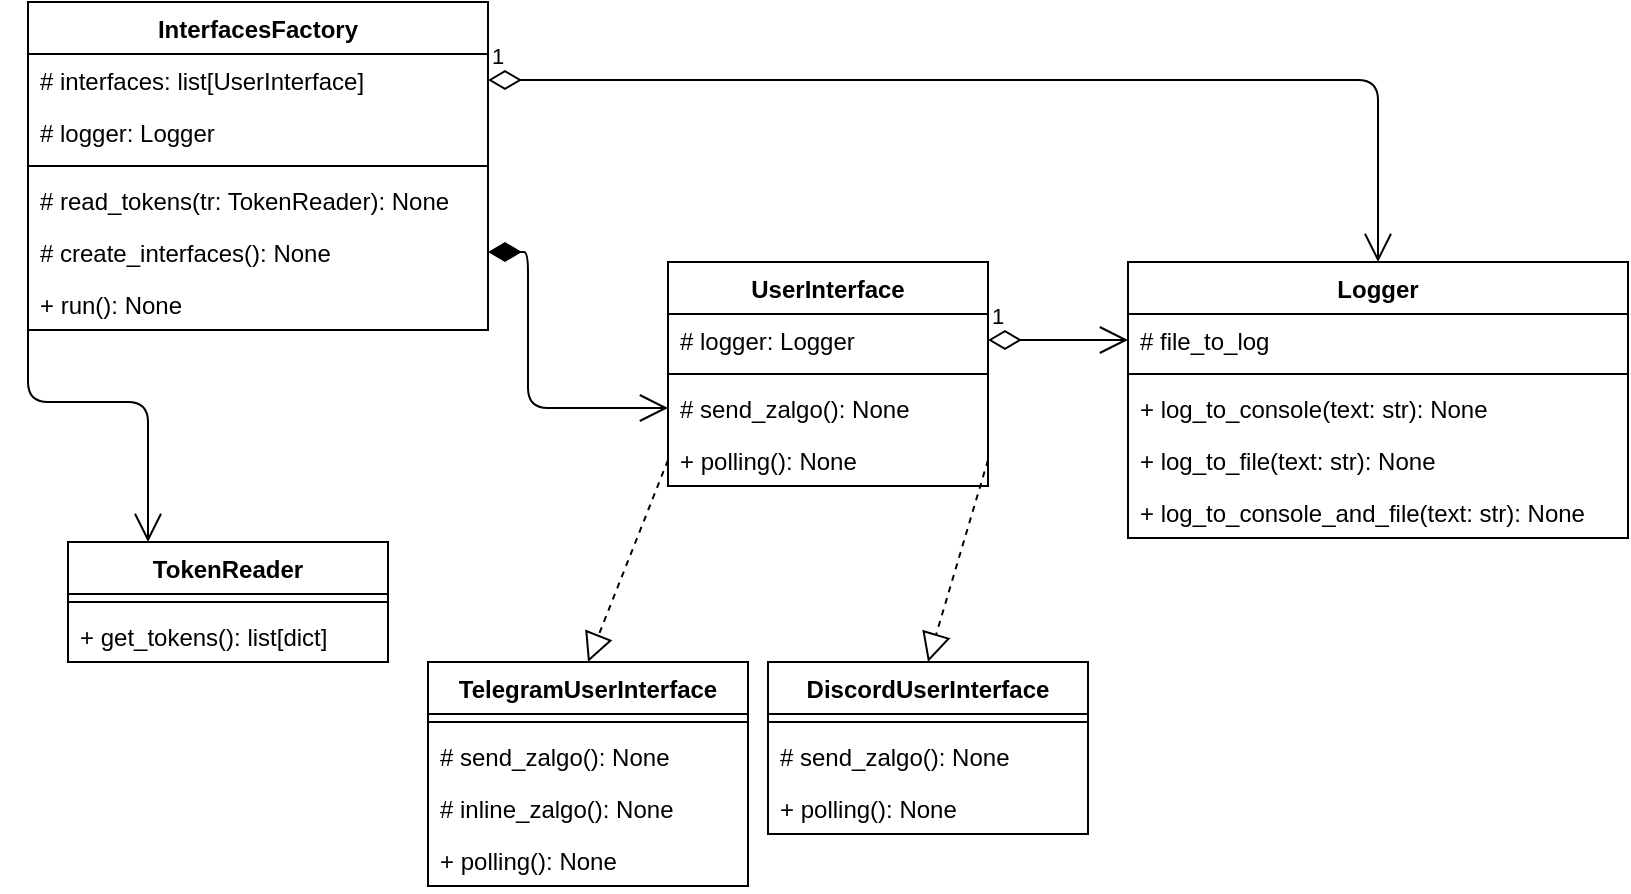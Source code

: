 <mxfile version="14.1.8" type="device"><diagram id="fExPgN6RVzmich3zbcZJ" name="Page-1"><mxGraphModel dx="1679" dy="494" grid="1" gridSize="10" guides="1" tooltips="1" connect="1" arrows="1" fold="1" page="1" pageScale="1" pageWidth="827" pageHeight="1169" math="0" shadow="0"><root><mxCell id="0"/><mxCell id="1" parent="0"/><mxCell id="buNC1WeMXxvaccCl2AmE-1" value="InterfacesFactory" style="swimlane;fontStyle=1;align=center;verticalAlign=top;childLayout=stackLayout;horizontal=1;startSize=26;horizontalStack=0;resizeParent=1;resizeParentMax=0;resizeLast=0;collapsible=1;marginBottom=0;" vertex="1" parent="1"><mxGeometry x="-40" y="100" width="230" height="164" as="geometry"/></mxCell><mxCell id="buNC1WeMXxvaccCl2AmE-2" value="# interfaces: list[UserInterface]" style="text;strokeColor=none;fillColor=none;align=left;verticalAlign=top;spacingLeft=4;spacingRight=4;overflow=hidden;rotatable=0;points=[[0,0.5],[1,0.5]];portConstraint=eastwest;" vertex="1" parent="buNC1WeMXxvaccCl2AmE-1"><mxGeometry y="26" width="230" height="26" as="geometry"/></mxCell><mxCell id="buNC1WeMXxvaccCl2AmE-36" value="# logger: Logger" style="text;strokeColor=none;fillColor=none;align=left;verticalAlign=top;spacingLeft=4;spacingRight=4;overflow=hidden;rotatable=0;points=[[0,0.5],[1,0.5]];portConstraint=eastwest;" vertex="1" parent="buNC1WeMXxvaccCl2AmE-1"><mxGeometry y="52" width="230" height="26" as="geometry"/></mxCell><mxCell id="buNC1WeMXxvaccCl2AmE-3" value="" style="line;strokeWidth=1;fillColor=none;align=left;verticalAlign=middle;spacingTop=-1;spacingLeft=3;spacingRight=3;rotatable=0;labelPosition=right;points=[];portConstraint=eastwest;" vertex="1" parent="buNC1WeMXxvaccCl2AmE-1"><mxGeometry y="78" width="230" height="8" as="geometry"/></mxCell><mxCell id="buNC1WeMXxvaccCl2AmE-4" value="# read_tokens(tr: TokenReader): None" style="text;strokeColor=none;fillColor=none;align=left;verticalAlign=top;spacingLeft=4;spacingRight=4;overflow=hidden;rotatable=0;points=[[0,0.5],[1,0.5]];portConstraint=eastwest;" vertex="1" parent="buNC1WeMXxvaccCl2AmE-1"><mxGeometry y="86" width="230" height="26" as="geometry"/></mxCell><mxCell id="buNC1WeMXxvaccCl2AmE-40" value="# create_interfaces(): None" style="text;strokeColor=none;fillColor=none;align=left;verticalAlign=top;spacingLeft=4;spacingRight=4;overflow=hidden;rotatable=0;points=[[0,0.5],[1,0.5]];portConstraint=eastwest;" vertex="1" parent="buNC1WeMXxvaccCl2AmE-1"><mxGeometry y="112" width="230" height="26" as="geometry"/></mxCell><mxCell id="buNC1WeMXxvaccCl2AmE-46" value="+ run(): None" style="text;strokeColor=none;fillColor=none;align=left;verticalAlign=top;spacingLeft=4;spacingRight=4;overflow=hidden;rotatable=0;points=[[0,0.5],[1,0.5]];portConstraint=eastwest;" vertex="1" parent="buNC1WeMXxvaccCl2AmE-1"><mxGeometry y="138" width="230" height="26" as="geometry"/></mxCell><mxCell id="buNC1WeMXxvaccCl2AmE-5" value="UserInterface" style="swimlane;fontStyle=1;align=center;verticalAlign=top;childLayout=stackLayout;horizontal=1;startSize=26;horizontalStack=0;resizeParent=1;resizeParentMax=0;resizeLast=0;collapsible=1;marginBottom=0;" vertex="1" parent="1"><mxGeometry x="280" y="230" width="160" height="112" as="geometry"/></mxCell><mxCell id="buNC1WeMXxvaccCl2AmE-37" value="# logger: Logger" style="text;strokeColor=none;fillColor=none;align=left;verticalAlign=top;spacingLeft=4;spacingRight=4;overflow=hidden;rotatable=0;points=[[0,0.5],[1,0.5]];portConstraint=eastwest;" vertex="1" parent="buNC1WeMXxvaccCl2AmE-5"><mxGeometry y="26" width="160" height="26" as="geometry"/></mxCell><mxCell id="buNC1WeMXxvaccCl2AmE-7" value="" style="line;strokeWidth=1;fillColor=none;align=left;verticalAlign=middle;spacingTop=-1;spacingLeft=3;spacingRight=3;rotatable=0;labelPosition=right;points=[];portConstraint=eastwest;" vertex="1" parent="buNC1WeMXxvaccCl2AmE-5"><mxGeometry y="52" width="160" height="8" as="geometry"/></mxCell><mxCell id="buNC1WeMXxvaccCl2AmE-8" value="# send_zalgo(): None" style="text;strokeColor=none;fillColor=none;align=left;verticalAlign=top;spacingLeft=4;spacingRight=4;overflow=hidden;rotatable=0;points=[[0,0.5],[1,0.5]];portConstraint=eastwest;" vertex="1" parent="buNC1WeMXxvaccCl2AmE-5"><mxGeometry y="60" width="160" height="26" as="geometry"/></mxCell><mxCell id="buNC1WeMXxvaccCl2AmE-42" value="+ polling(): None" style="text;strokeColor=none;fillColor=none;align=left;verticalAlign=top;spacingLeft=4;spacingRight=4;overflow=hidden;rotatable=0;points=[[0,0.5],[1,0.5]];portConstraint=eastwest;" vertex="1" parent="buNC1WeMXxvaccCl2AmE-5"><mxGeometry y="86" width="160" height="26" as="geometry"/></mxCell><mxCell id="buNC1WeMXxvaccCl2AmE-9" value="TelegramUserInterface" style="swimlane;fontStyle=1;align=center;verticalAlign=top;childLayout=stackLayout;horizontal=1;startSize=26;horizontalStack=0;resizeParent=1;resizeParentMax=0;resizeLast=0;collapsible=1;marginBottom=0;" vertex="1" parent="1"><mxGeometry x="160" y="430" width="160" height="112" as="geometry"/></mxCell><mxCell id="buNC1WeMXxvaccCl2AmE-11" value="" style="line;strokeWidth=1;fillColor=none;align=left;verticalAlign=middle;spacingTop=-1;spacingLeft=3;spacingRight=3;rotatable=0;labelPosition=right;points=[];portConstraint=eastwest;" vertex="1" parent="buNC1WeMXxvaccCl2AmE-9"><mxGeometry y="26" width="160" height="8" as="geometry"/></mxCell><mxCell id="buNC1WeMXxvaccCl2AmE-12" value="# send_zalgo(): None" style="text;strokeColor=none;fillColor=none;align=left;verticalAlign=top;spacingLeft=4;spacingRight=4;overflow=hidden;rotatable=0;points=[[0,0.5],[1,0.5]];portConstraint=eastwest;" vertex="1" parent="buNC1WeMXxvaccCl2AmE-9"><mxGeometry y="34" width="160" height="26" as="geometry"/></mxCell><mxCell id="buNC1WeMXxvaccCl2AmE-17" value="# inline_zalgo(): None" style="text;strokeColor=none;fillColor=none;align=left;verticalAlign=top;spacingLeft=4;spacingRight=4;overflow=hidden;rotatable=0;points=[[0,0.5],[1,0.5]];portConstraint=eastwest;" vertex="1" parent="buNC1WeMXxvaccCl2AmE-9"><mxGeometry y="60" width="160" height="26" as="geometry"/></mxCell><mxCell id="buNC1WeMXxvaccCl2AmE-44" value="+ polling(): None" style="text;strokeColor=none;fillColor=none;align=left;verticalAlign=top;spacingLeft=4;spacingRight=4;overflow=hidden;rotatable=0;points=[[0,0.5],[1,0.5]];portConstraint=eastwest;" vertex="1" parent="buNC1WeMXxvaccCl2AmE-9"><mxGeometry y="86" width="160" height="26" as="geometry"/></mxCell><mxCell id="buNC1WeMXxvaccCl2AmE-13" value="DiscordUserInterface" style="swimlane;fontStyle=1;align=center;verticalAlign=top;childLayout=stackLayout;horizontal=1;startSize=26;horizontalStack=0;resizeParent=1;resizeParentMax=0;resizeLast=0;collapsible=1;marginBottom=0;" vertex="1" parent="1"><mxGeometry x="330" y="430" width="160" height="86" as="geometry"/></mxCell><mxCell id="buNC1WeMXxvaccCl2AmE-15" value="" style="line;strokeWidth=1;fillColor=none;align=left;verticalAlign=middle;spacingTop=-1;spacingLeft=3;spacingRight=3;rotatable=0;labelPosition=right;points=[];portConstraint=eastwest;" vertex="1" parent="buNC1WeMXxvaccCl2AmE-13"><mxGeometry y="26" width="160" height="8" as="geometry"/></mxCell><mxCell id="buNC1WeMXxvaccCl2AmE-16" value="# send_zalgo(): None" style="text;strokeColor=none;fillColor=none;align=left;verticalAlign=top;spacingLeft=4;spacingRight=4;overflow=hidden;rotatable=0;points=[[0,0.5],[1,0.5]];portConstraint=eastwest;" vertex="1" parent="buNC1WeMXxvaccCl2AmE-13"><mxGeometry y="34" width="160" height="26" as="geometry"/></mxCell><mxCell id="buNC1WeMXxvaccCl2AmE-45" value="+ polling(): None" style="text;strokeColor=none;fillColor=none;align=left;verticalAlign=top;spacingLeft=4;spacingRight=4;overflow=hidden;rotatable=0;points=[[0,0.5],[1,0.5]];portConstraint=eastwest;" vertex="1" parent="buNC1WeMXxvaccCl2AmE-13"><mxGeometry y="60" width="160" height="26" as="geometry"/></mxCell><mxCell id="buNC1WeMXxvaccCl2AmE-21" value="Logger" style="swimlane;fontStyle=1;align=center;verticalAlign=top;childLayout=stackLayout;horizontal=1;startSize=26;horizontalStack=0;resizeParent=1;resizeParentMax=0;resizeLast=0;collapsible=1;marginBottom=0;" vertex="1" parent="1"><mxGeometry x="510" y="230" width="250" height="138" as="geometry"/></mxCell><mxCell id="buNC1WeMXxvaccCl2AmE-22" value="# file_to_log" style="text;strokeColor=none;fillColor=none;align=left;verticalAlign=top;spacingLeft=4;spacingRight=4;overflow=hidden;rotatable=0;points=[[0,0.5],[1,0.5]];portConstraint=eastwest;" vertex="1" parent="buNC1WeMXxvaccCl2AmE-21"><mxGeometry y="26" width="250" height="26" as="geometry"/></mxCell><mxCell id="buNC1WeMXxvaccCl2AmE-23" value="" style="line;strokeWidth=1;fillColor=none;align=left;verticalAlign=middle;spacingTop=-1;spacingLeft=3;spacingRight=3;rotatable=0;labelPosition=right;points=[];portConstraint=eastwest;" vertex="1" parent="buNC1WeMXxvaccCl2AmE-21"><mxGeometry y="52" width="250" height="8" as="geometry"/></mxCell><mxCell id="buNC1WeMXxvaccCl2AmE-24" value="+ log_to_console(text: str): None" style="text;strokeColor=none;fillColor=none;align=left;verticalAlign=top;spacingLeft=4;spacingRight=4;overflow=hidden;rotatable=0;points=[[0,0.5],[1,0.5]];portConstraint=eastwest;" vertex="1" parent="buNC1WeMXxvaccCl2AmE-21"><mxGeometry y="60" width="250" height="26" as="geometry"/></mxCell><mxCell id="buNC1WeMXxvaccCl2AmE-25" value="+ log_to_file(text: str): None" style="text;strokeColor=none;fillColor=none;align=left;verticalAlign=top;spacingLeft=4;spacingRight=4;overflow=hidden;rotatable=0;points=[[0,0.5],[1,0.5]];portConstraint=eastwest;" vertex="1" parent="buNC1WeMXxvaccCl2AmE-21"><mxGeometry y="86" width="250" height="26" as="geometry"/></mxCell><mxCell id="buNC1WeMXxvaccCl2AmE-33" value="+ log_to_console_and_file(text: str): None" style="text;strokeColor=none;fillColor=none;align=left;verticalAlign=top;spacingLeft=4;spacingRight=4;overflow=hidden;rotatable=0;points=[[0,0.5],[1,0.5]];portConstraint=eastwest;" vertex="1" parent="buNC1WeMXxvaccCl2AmE-21"><mxGeometry y="112" width="250" height="26" as="geometry"/></mxCell><mxCell id="buNC1WeMXxvaccCl2AmE-26" value="TokenReader" style="swimlane;fontStyle=1;align=center;verticalAlign=top;childLayout=stackLayout;horizontal=1;startSize=26;horizontalStack=0;resizeParent=1;resizeParentMax=0;resizeLast=0;collapsible=1;marginBottom=0;" vertex="1" parent="1"><mxGeometry x="-20" y="370" width="160" height="60" as="geometry"/></mxCell><mxCell id="buNC1WeMXxvaccCl2AmE-28" value="" style="line;strokeWidth=1;fillColor=none;align=left;verticalAlign=middle;spacingTop=-1;spacingLeft=3;spacingRight=3;rotatable=0;labelPosition=right;points=[];portConstraint=eastwest;" vertex="1" parent="buNC1WeMXxvaccCl2AmE-26"><mxGeometry y="26" width="160" height="8" as="geometry"/></mxCell><mxCell id="buNC1WeMXxvaccCl2AmE-29" value="+ get_tokens(): list[dict]" style="text;strokeColor=none;fillColor=none;align=left;verticalAlign=top;spacingLeft=4;spacingRight=4;overflow=hidden;rotatable=0;points=[[0,0.5],[1,0.5]];portConstraint=eastwest;" vertex="1" parent="buNC1WeMXxvaccCl2AmE-26"><mxGeometry y="34" width="160" height="26" as="geometry"/></mxCell><mxCell id="buNC1WeMXxvaccCl2AmE-30" value="" style="endArrow=block;dashed=1;endFill=0;endSize=12;html=1;entryX=0.5;entryY=0;entryDx=0;entryDy=0;exitX=0;exitY=0.5;exitDx=0;exitDy=0;" edge="1" parent="1" source="buNC1WeMXxvaccCl2AmE-42" target="buNC1WeMXxvaccCl2AmE-9"><mxGeometry width="160" relative="1" as="geometry"><mxPoint x="360" y="360" as="sourcePoint"/><mxPoint x="410" y="360" as="targetPoint"/><Array as="points"/></mxGeometry></mxCell><mxCell id="buNC1WeMXxvaccCl2AmE-32" value="" style="endArrow=open;html=1;endSize=12;startArrow=diamondThin;startSize=14;startFill=1;edgeStyle=orthogonalEdgeStyle;align=left;verticalAlign=bottom;entryX=0;entryY=0.5;entryDx=0;entryDy=0;exitX=1;exitY=0.5;exitDx=0;exitDy=0;" edge="1" parent="1" source="buNC1WeMXxvaccCl2AmE-40" target="buNC1WeMXxvaccCl2AmE-8"><mxGeometry x="0.203" y="53" relative="1" as="geometry"><mxPoint x="190" y="320" as="sourcePoint"/><mxPoint x="200" y="340" as="targetPoint"/><Array as="points"><mxPoint x="210" y="225"/><mxPoint x="210" y="303"/></Array><mxPoint as="offset"/></mxGeometry></mxCell><mxCell id="buNC1WeMXxvaccCl2AmE-34" value="" style="endArrow=open;endFill=1;endSize=12;html=1;entryX=0.25;entryY=0;entryDx=0;entryDy=0;exitX=0;exitY=0.5;exitDx=0;exitDy=0;" edge="1" parent="1" source="buNC1WeMXxvaccCl2AmE-40" target="buNC1WeMXxvaccCl2AmE-26"><mxGeometry width="160" relative="1" as="geometry"><mxPoint x="70" y="260" as="sourcePoint"/><mxPoint x="190" y="350" as="targetPoint"/><Array as="points"><mxPoint x="-40" y="300"/><mxPoint x="20" y="300"/></Array></mxGeometry></mxCell><mxCell id="buNC1WeMXxvaccCl2AmE-38" value="1" style="endArrow=open;html=1;endSize=12;startArrow=diamondThin;startSize=14;startFill=0;edgeStyle=orthogonalEdgeStyle;align=left;verticalAlign=bottom;exitX=1;exitY=0.5;exitDx=0;exitDy=0;entryX=0;entryY=0.5;entryDx=0;entryDy=0;" edge="1" parent="1" source="buNC1WeMXxvaccCl2AmE-37" target="buNC1WeMXxvaccCl2AmE-22"><mxGeometry x="-1" y="3" relative="1" as="geometry"><mxPoint x="460" y="180" as="sourcePoint"/><mxPoint x="490" y="320" as="targetPoint"/></mxGeometry></mxCell><mxCell id="buNC1WeMXxvaccCl2AmE-39" value="1" style="endArrow=open;html=1;endSize=12;startArrow=diamondThin;startSize=14;startFill=0;edgeStyle=orthogonalEdgeStyle;align=left;verticalAlign=bottom;exitX=1;exitY=0.5;exitDx=0;exitDy=0;entryX=0.5;entryY=0;entryDx=0;entryDy=0;" edge="1" parent="1" source="buNC1WeMXxvaccCl2AmE-2" target="buNC1WeMXxvaccCl2AmE-21"><mxGeometry x="-1" y="3" relative="1" as="geometry"><mxPoint x="290" y="140" as="sourcePoint"/><mxPoint x="450" y="140" as="targetPoint"/></mxGeometry></mxCell><mxCell id="buNC1WeMXxvaccCl2AmE-43" value="" style="endArrow=block;dashed=1;endFill=0;endSize=12;html=1;exitX=1;exitY=0.5;exitDx=0;exitDy=0;entryX=0.5;entryY=0;entryDx=0;entryDy=0;" edge="1" parent="1" source="buNC1WeMXxvaccCl2AmE-42" target="buNC1WeMXxvaccCl2AmE-13"><mxGeometry width="160" relative="1" as="geometry"><mxPoint x="400" y="390" as="sourcePoint"/><mxPoint x="560" y="390" as="targetPoint"/></mxGeometry></mxCell></root></mxGraphModel></diagram></mxfile>